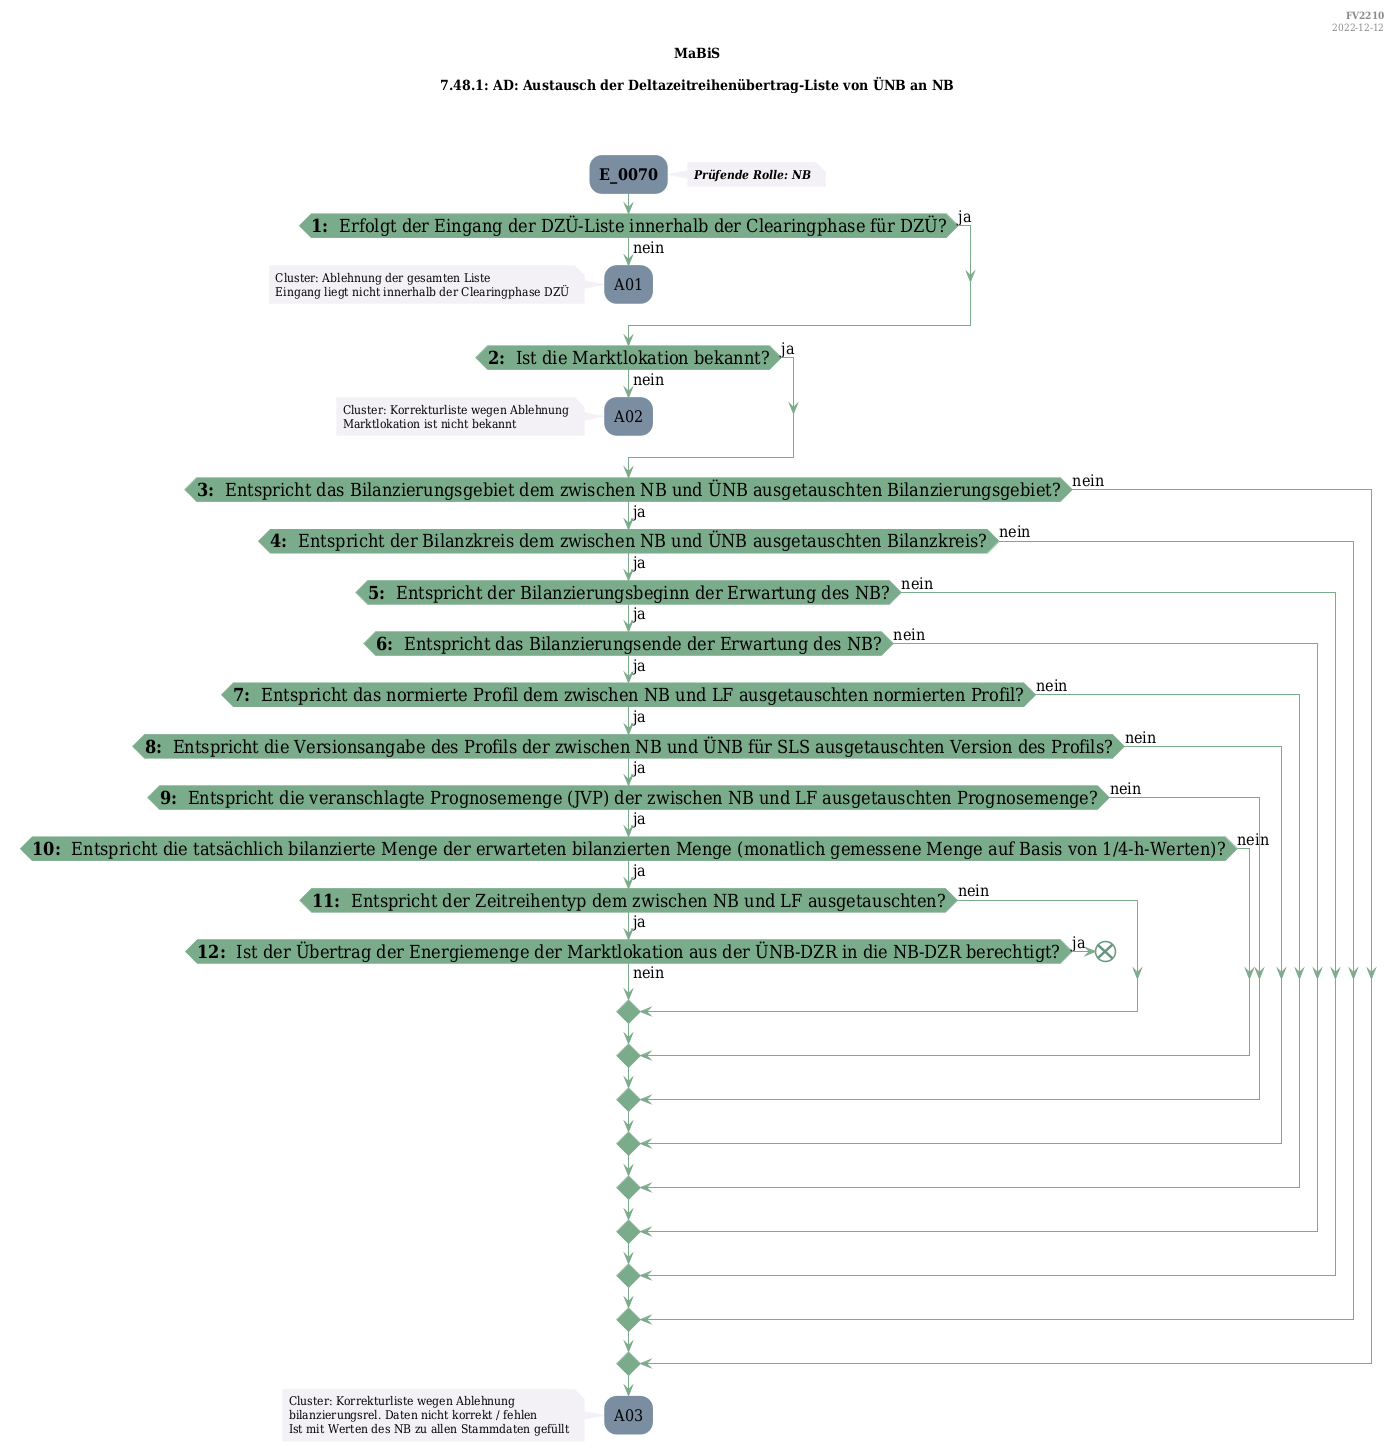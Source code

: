 @startuml
skinparam Shadowing false
skinparam NoteBorderColor #f3f1f6
skinparam NoteBackgroundColor #f3f1f6
skinparam NoteFontSize 12
skinparam ActivityBorderColor none
skinparam ActivityBackgroundColor #7a8da1
skinparam ActivityFontSize 16
skinparam ArrowColor #7aab8a
skinparam ArrowFontSize 16
skinparam ActivityDiamondBackgroundColor #7aab8a
skinparam ActivityDiamondBorderColor #7aab8a
skinparam ActivityDiamondFontSize 18
skinparam defaultFontName DejaVu Serif Condensed
skinparam ActivityEndColor #669580

header
<b>FV2210
2022-12-12
endheader

title
MaBiS

7.48.1: AD: Austausch der Deltazeitreihenübertrag-Liste von ÜNB an NB



end title
:<b>E_0070</b>;
note right
<b><i>Prüfende Rolle: NB
end note

if (<b>1: </b> Erfolgt der Eingang der DZÜ-Liste innerhalb der Clearingphase für DZÜ?) then (ja)
else (nein)
    :A01;
    note left
        Cluster: Ablehnung der gesamten Liste
        Eingang liegt nicht innerhalb der Clearingphase DZÜ
    endnote
    kill;
endif
if (<b>2: </b> Ist die Marktlokation bekannt?) then (ja)
else (nein)
    :A02;
    note left
        Cluster: Korrekturliste wegen Ablehnung
        Marktlokation ist nicht bekannt
    endnote
    kill;
endif
if (<b>3: </b> Entspricht das Bilanzierungsgebiet dem zwischen NB und ÜNB ausgetauschten Bilanzierungsgebiet?) then (ja)
    if (<b>4: </b> Entspricht der Bilanzkreis dem zwischen NB und ÜNB ausgetauschten Bilanzkreis?) then (ja)
        if (<b>5: </b> Entspricht der Bilanzierungsbeginn der Erwartung des NB?) then (ja)
            if (<b>6: </b> Entspricht das Bilanzierungsende der Erwartung des NB?) then (ja)
                if (<b>7: </b> Entspricht das normierte Profil dem zwischen NB und LF ausgetauschten normierten Profil?) then (ja)
                    if (<b>8: </b> Entspricht die Versionsangabe des Profils der zwischen NB und ÜNB für SLS ausgetauschten Version des Profils?) then (ja)
                        if (<b>9: </b> Entspricht die veranschlagte Prognosemenge (JVP&#41; der zwischen NB und LF ausgetauschten Prognosemenge?) then (ja)
                            if (<b>10: </b> Entspricht die tatsächlich bilanzierte Menge der erwarteten bilanzierten Menge (monatlich gemessene Menge auf Basis von 1/4-h-Werten&#41;?) then (ja)
                                if (<b>11: </b> Entspricht der Zeitreihentyp dem zwischen NB und LF ausgetauschten?) then (ja)
                                    if (<b>12: </b> Ist der Übertrag der Energiemenge der Marktlokation aus der ÜNB-DZR in die NB-DZR berechtigt?) then (ja)
                                        end
                                    else (nein)
                                    endif
                                else (nein)
                                endif
                            else (nein)
                            endif
                        else (nein)
                        endif
                    else (nein)
                    endif
                else (nein)
                endif
            else (nein)
            endif
        else (nein)
        endif
    else (nein)
    endif
else (nein)
endif
:A03;
note left
    Cluster: Korrekturliste wegen Ablehnung
    bilanzierungsrel. Daten nicht korrekt / fehlen 
    Ist mit Werten des NB zu allen Stammdaten gefüllt
endnote
kill;

@enduml
